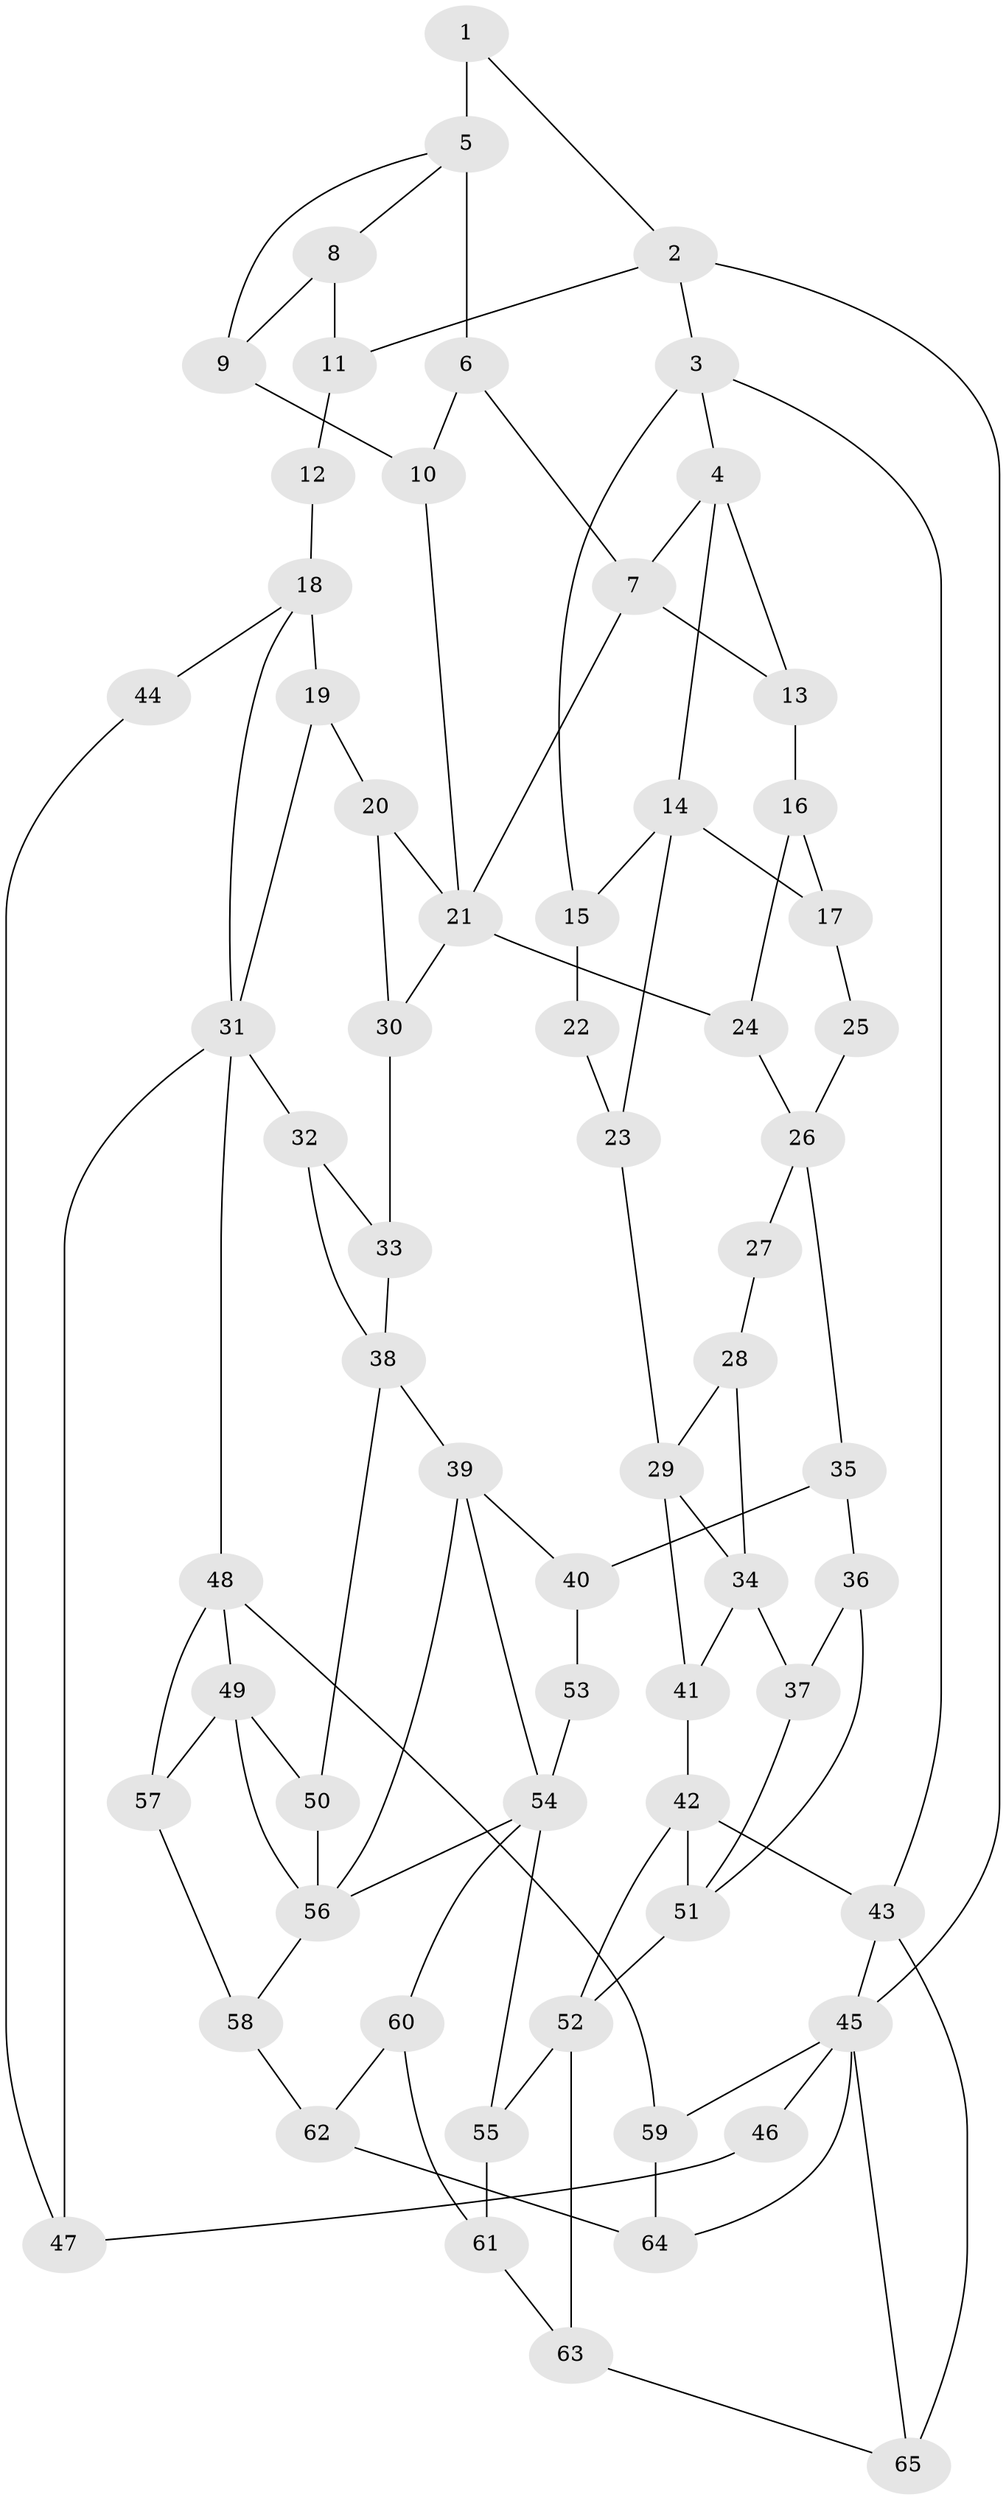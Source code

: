 // original degree distribution, {3: 0.023076923076923078, 5: 0.4846153846153846, 6: 0.24615384615384617, 4: 0.24615384615384617}
// Generated by graph-tools (version 1.1) at 2025/38/03/09/25 02:38:20]
// undirected, 65 vertices, 108 edges
graph export_dot {
graph [start="1"]
  node [color=gray90,style=filled];
  1;
  2;
  3;
  4;
  5;
  6;
  7;
  8;
  9;
  10;
  11;
  12;
  13;
  14;
  15;
  16;
  17;
  18;
  19;
  20;
  21;
  22;
  23;
  24;
  25;
  26;
  27;
  28;
  29;
  30;
  31;
  32;
  33;
  34;
  35;
  36;
  37;
  38;
  39;
  40;
  41;
  42;
  43;
  44;
  45;
  46;
  47;
  48;
  49;
  50;
  51;
  52;
  53;
  54;
  55;
  56;
  57;
  58;
  59;
  60;
  61;
  62;
  63;
  64;
  65;
  1 -- 2 [weight=1.0];
  1 -- 5 [weight=2.0];
  2 -- 3 [weight=1.0];
  2 -- 11 [weight=1.0];
  2 -- 45 [weight=1.0];
  3 -- 4 [weight=1.0];
  3 -- 15 [weight=1.0];
  3 -- 43 [weight=1.0];
  4 -- 7 [weight=1.0];
  4 -- 13 [weight=2.0];
  4 -- 14 [weight=1.0];
  5 -- 6 [weight=2.0];
  5 -- 8 [weight=1.0];
  5 -- 9 [weight=1.0];
  6 -- 7 [weight=2.0];
  6 -- 10 [weight=1.0];
  7 -- 13 [weight=1.0];
  7 -- 21 [weight=1.0];
  8 -- 9 [weight=1.0];
  8 -- 11 [weight=1.0];
  9 -- 10 [weight=1.0];
  10 -- 21 [weight=1.0];
  11 -- 12 [weight=4.0];
  12 -- 18 [weight=2.0];
  13 -- 16 [weight=1.0];
  14 -- 15 [weight=1.0];
  14 -- 17 [weight=1.0];
  14 -- 23 [weight=1.0];
  15 -- 22 [weight=1.0];
  16 -- 17 [weight=1.0];
  16 -- 24 [weight=1.0];
  17 -- 25 [weight=1.0];
  18 -- 19 [weight=1.0];
  18 -- 31 [weight=1.0];
  18 -- 44 [weight=2.0];
  19 -- 20 [weight=1.0];
  19 -- 31 [weight=1.0];
  20 -- 21 [weight=1.0];
  20 -- 30 [weight=1.0];
  21 -- 24 [weight=1.0];
  21 -- 30 [weight=1.0];
  22 -- 23 [weight=3.0];
  23 -- 29 [weight=2.0];
  24 -- 26 [weight=1.0];
  25 -- 26 [weight=2.0];
  26 -- 27 [weight=2.0];
  26 -- 35 [weight=1.0];
  27 -- 28 [weight=1.0];
  28 -- 29 [weight=2.0];
  28 -- 34 [weight=1.0];
  29 -- 34 [weight=1.0];
  29 -- 41 [weight=1.0];
  30 -- 33 [weight=1.0];
  31 -- 32 [weight=1.0];
  31 -- 47 [weight=1.0];
  31 -- 48 [weight=1.0];
  32 -- 33 [weight=1.0];
  32 -- 38 [weight=1.0];
  33 -- 38 [weight=1.0];
  34 -- 37 [weight=2.0];
  34 -- 41 [weight=1.0];
  35 -- 36 [weight=1.0];
  35 -- 40 [weight=1.0];
  36 -- 37 [weight=1.0];
  36 -- 51 [weight=1.0];
  37 -- 51 [weight=1.0];
  38 -- 39 [weight=2.0];
  38 -- 50 [weight=2.0];
  39 -- 40 [weight=1.0];
  39 -- 54 [weight=1.0];
  39 -- 56 [weight=1.0];
  40 -- 53 [weight=1.0];
  41 -- 42 [weight=1.0];
  42 -- 43 [weight=1.0];
  42 -- 51 [weight=1.0];
  42 -- 52 [weight=1.0];
  43 -- 45 [weight=1.0];
  43 -- 65 [weight=1.0];
  44 -- 47 [weight=1.0];
  45 -- 46 [weight=2.0];
  45 -- 59 [weight=1.0];
  45 -- 64 [weight=1.0];
  45 -- 65 [weight=1.0];
  46 -- 47 [weight=1.0];
  48 -- 49 [weight=1.0];
  48 -- 57 [weight=2.0];
  48 -- 59 [weight=1.0];
  49 -- 50 [weight=1.0];
  49 -- 56 [weight=1.0];
  49 -- 57 [weight=2.0];
  50 -- 56 [weight=1.0];
  51 -- 52 [weight=3.0];
  52 -- 55 [weight=1.0];
  52 -- 63 [weight=1.0];
  53 -- 54 [weight=2.0];
  54 -- 55 [weight=1.0];
  54 -- 56 [weight=1.0];
  54 -- 60 [weight=1.0];
  55 -- 61 [weight=1.0];
  56 -- 58 [weight=1.0];
  57 -- 58 [weight=2.0];
  58 -- 62 [weight=1.0];
  59 -- 64 [weight=1.0];
  60 -- 61 [weight=1.0];
  60 -- 62 [weight=1.0];
  61 -- 63 [weight=1.0];
  62 -- 64 [weight=1.0];
  63 -- 65 [weight=1.0];
}
